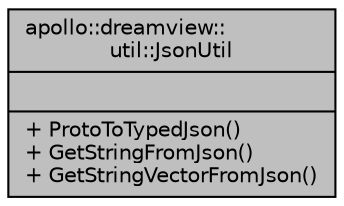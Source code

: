digraph "apollo::dreamview::util::JsonUtil"
{
  edge [fontname="Helvetica",fontsize="10",labelfontname="Helvetica",labelfontsize="10"];
  node [fontname="Helvetica",fontsize="10",shape=record];
  Node1 [label="{apollo::dreamview::\lutil::JsonUtil\n||+ ProtoToTypedJson()\l+ GetStringFromJson()\l+ GetStringVectorFromJson()\l}",height=0.2,width=0.4,color="black", fillcolor="grey75", style="filled" fontcolor="black"];
}
